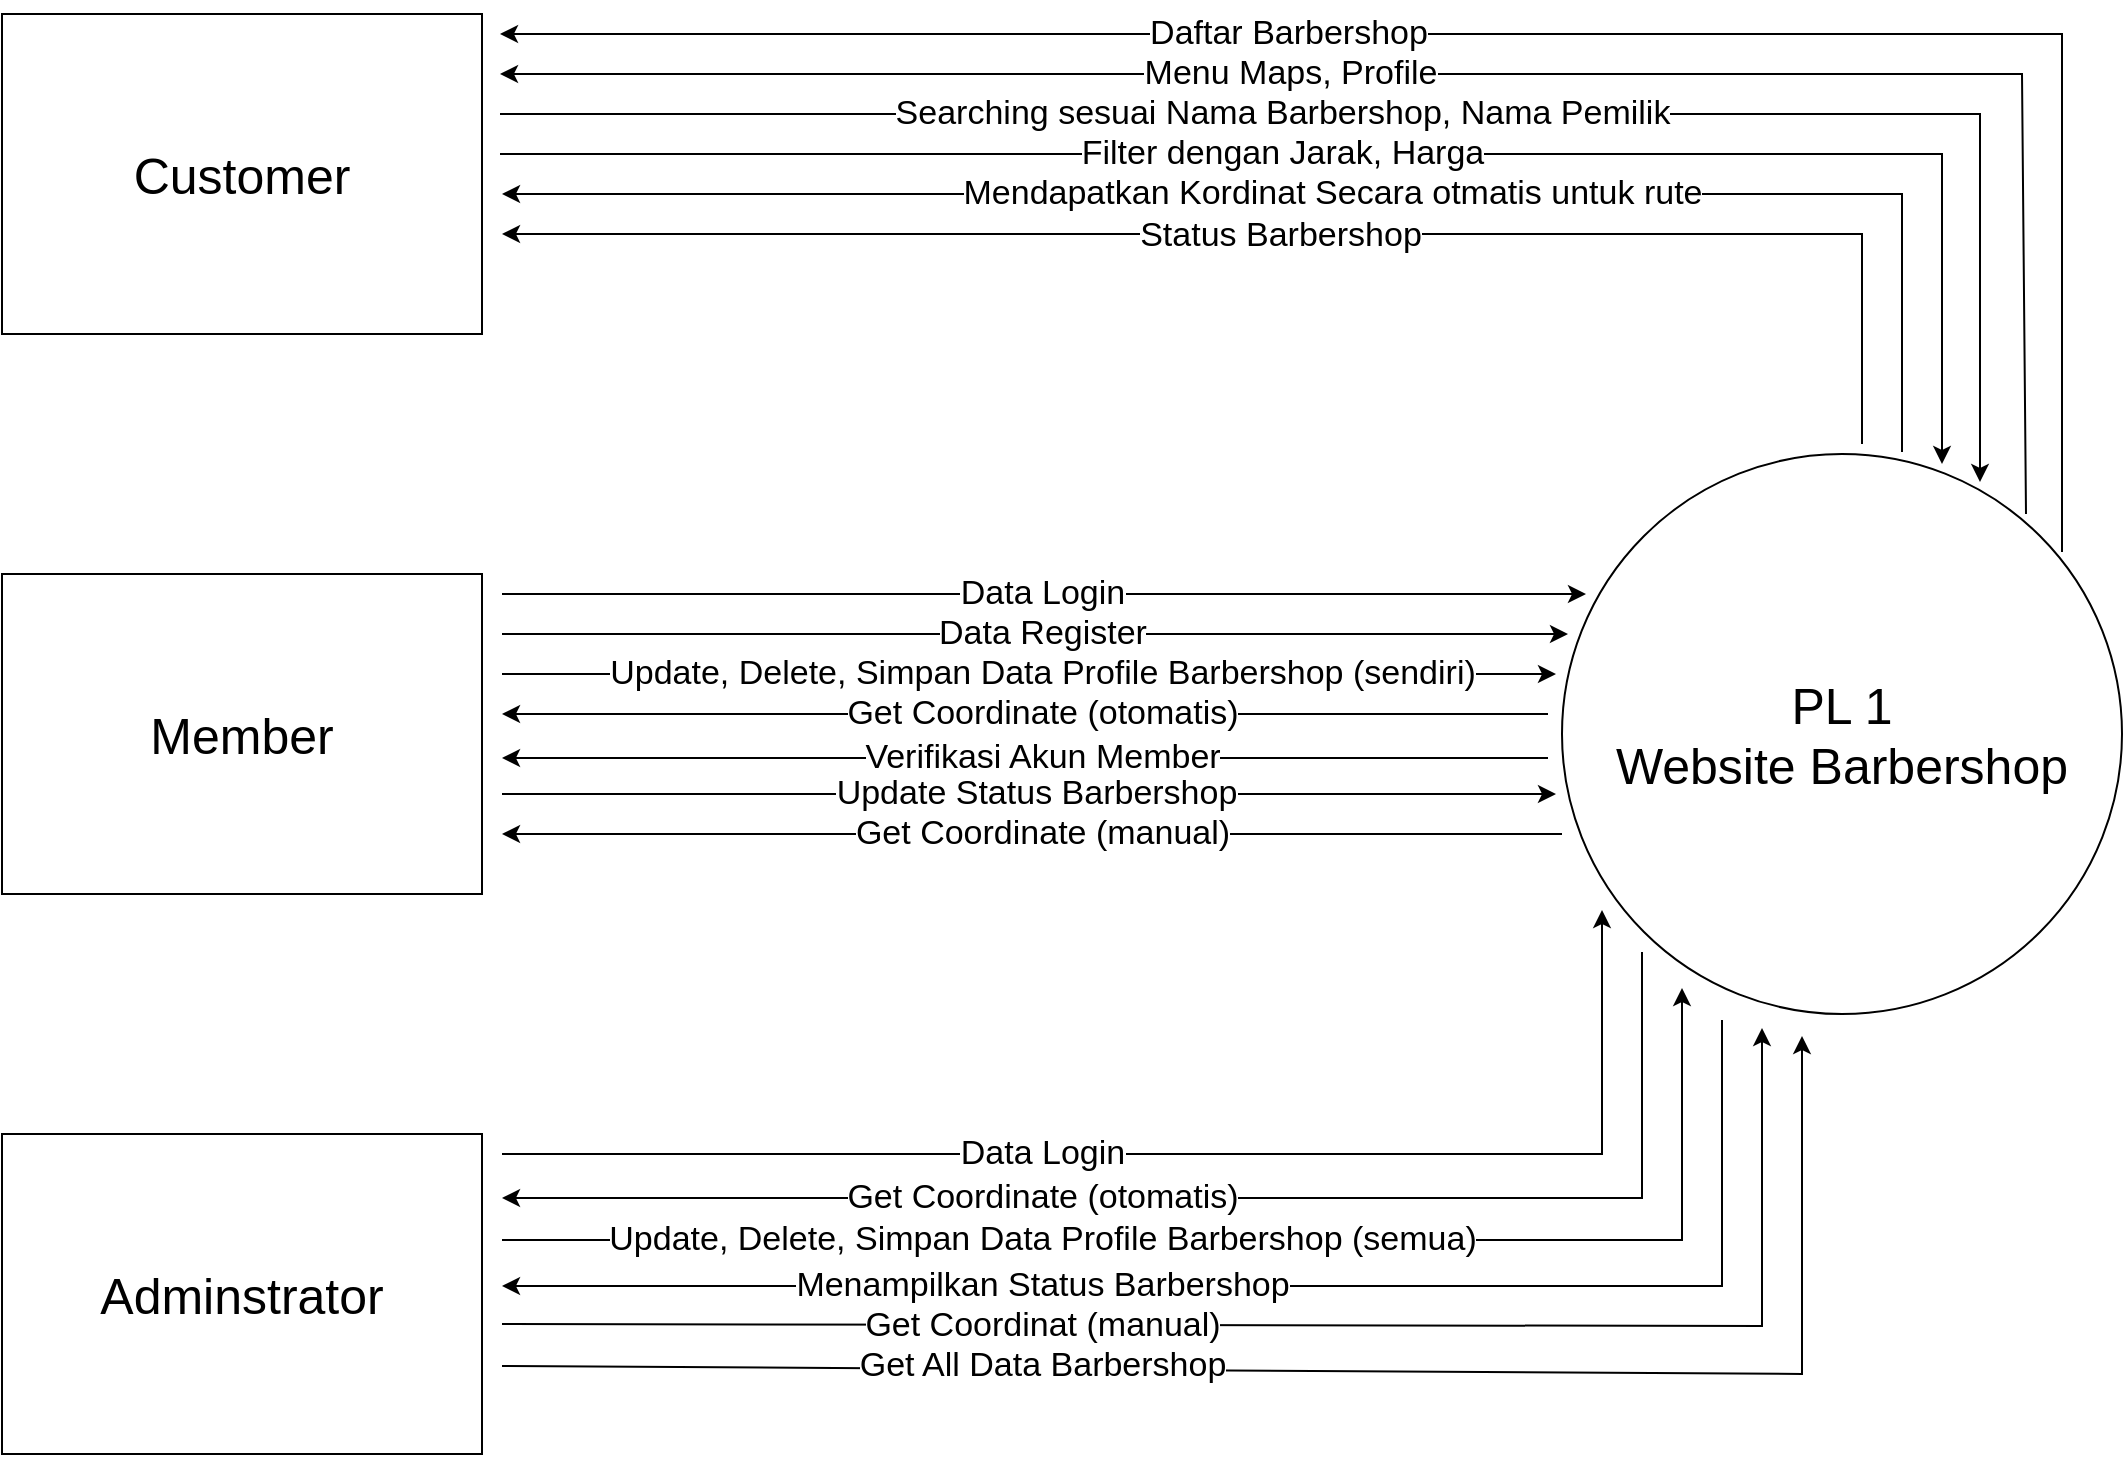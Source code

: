 <mxfile version="22.1.16" type="device" pages="2">
  <diagram name="diagram-konteks" id="ZvhC5bUY5GmquxSzHRo2">
    <mxGraphModel dx="1354" dy="806" grid="1" gridSize="10" guides="1" tooltips="1" connect="0" arrows="0" fold="1" page="1" pageScale="1" pageWidth="1169" pageHeight="827" math="0" shadow="0">
      <root>
        <mxCell id="0" />
        <mxCell id="1" parent="0" />
        <mxCell id="EaGccthOOIup-RVqcbqr-1" value="&lt;span style=&quot;font-size: 25px;&quot;&gt;Customer&lt;/span&gt;" style="rounded=0;whiteSpace=wrap;html=1;" parent="1" vertex="1">
          <mxGeometry x="40" y="40" width="240" height="160" as="geometry" />
        </mxCell>
        <mxCell id="EaGccthOOIup-RVqcbqr-2" value="&lt;font style=&quot;font-size: 25px;&quot;&gt;Adminstrator&lt;/font&gt;" style="rounded=0;whiteSpace=wrap;html=1;" parent="1" vertex="1">
          <mxGeometry x="40" y="600" width="240" height="160" as="geometry" />
        </mxCell>
        <mxCell id="EaGccthOOIup-RVqcbqr-3" value="&lt;font style=&quot;font-size: 25px;&quot;&gt;Member&lt;/font&gt;" style="rounded=0;whiteSpace=wrap;html=1;" parent="1" vertex="1">
          <mxGeometry x="40" y="320" width="240" height="160" as="geometry" />
        </mxCell>
        <mxCell id="EaGccthOOIup-RVqcbqr-4" value="&lt;font style=&quot;font-size: 25px;&quot;&gt;PL 1&lt;br&gt;Website Barbershop&lt;/font&gt;" style="ellipse;whiteSpace=wrap;html=1;aspect=fixed;" parent="1" vertex="1">
          <mxGeometry x="820" y="260" width="280" height="280" as="geometry" />
        </mxCell>
        <mxCell id="EaGccthOOIup-RVqcbqr-8" value="&lt;p style=&quot;line-height: 99%;&quot;&gt;&lt;font style=&quot;font-size: 17px;&quot;&gt;Daftar Barbershop&lt;/font&gt;&lt;/p&gt;" style="endArrow=classic;html=1;rounded=0;" parent="1" edge="1">
          <mxGeometry x="0.242" width="50" height="50" relative="1" as="geometry">
            <mxPoint x="1070" y="309" as="sourcePoint" />
            <mxPoint x="289" y="50" as="targetPoint" />
            <Array as="points">
              <mxPoint x="1070" y="50" />
            </Array>
            <mxPoint as="offset" />
          </mxGeometry>
        </mxCell>
        <mxCell id="EaGccthOOIup-RVqcbqr-10" value="&lt;font style=&quot;font-size: 17px;&quot;&gt;Menu Maps, Profile&lt;/font&gt;" style="endArrow=classic;html=1;rounded=0;" parent="1" edge="1">
          <mxGeometry x="0.198" width="50" height="50" relative="1" as="geometry">
            <mxPoint x="1052" y="290" as="sourcePoint" />
            <mxPoint x="289" y="70" as="targetPoint" />
            <Array as="points">
              <mxPoint x="1050" y="70" />
            </Array>
            <mxPoint x="1" as="offset" />
          </mxGeometry>
        </mxCell>
        <mxCell id="EaGccthOOIup-RVqcbqr-11" value="&lt;font style=&quot;font-size: 17px;&quot;&gt;Searching sesuai Nama Barbershop, Nama Pemilik&lt;/font&gt;" style="endArrow=classic;html=1;rounded=0;" parent="1" edge="1">
          <mxGeometry x="-0.154" width="50" height="50" relative="1" as="geometry">
            <mxPoint x="289" y="90" as="sourcePoint" />
            <mxPoint x="1029" y="274" as="targetPoint" />
            <Array as="points">
              <mxPoint x="1029" y="90" />
            </Array>
            <mxPoint as="offset" />
          </mxGeometry>
        </mxCell>
        <mxCell id="EaGccthOOIup-RVqcbqr-12" value="&lt;font style=&quot;font-size: 17px;&quot;&gt;Filter dengan Jarak, Harga&lt;/font&gt;" style="endArrow=classic;html=1;rounded=0;" parent="1" edge="1">
          <mxGeometry x="-0.107" width="50" height="50" relative="1" as="geometry">
            <mxPoint x="289" y="110" as="sourcePoint" />
            <mxPoint x="1010" y="265" as="targetPoint" />
            <Array as="points">
              <mxPoint x="1010" y="110" />
            </Array>
            <mxPoint as="offset" />
          </mxGeometry>
        </mxCell>
        <mxCell id="EaGccthOOIup-RVqcbqr-13" value="&lt;font style=&quot;font-size: 17px;&quot;&gt;Mendapatkan Kordinat Secara otmatis untuk rute&lt;/font&gt;" style="endArrow=classic;html=1;rounded=0;" parent="1" edge="1">
          <mxGeometry width="50" height="50" relative="1" as="geometry">
            <mxPoint x="990" y="259" as="sourcePoint" />
            <mxPoint x="290" y="130" as="targetPoint" />
            <Array as="points">
              <mxPoint x="990" y="130" />
            </Array>
          </mxGeometry>
        </mxCell>
        <mxCell id="EaGccthOOIup-RVqcbqr-14" value="" style="endArrow=classic;html=1;rounded=0;" parent="1" edge="1">
          <mxGeometry width="50" height="50" relative="1" as="geometry">
            <mxPoint x="970" y="255" as="sourcePoint" />
            <mxPoint x="290" y="150" as="targetPoint" />
            <Array as="points">
              <mxPoint x="970" y="150" />
            </Array>
          </mxGeometry>
        </mxCell>
        <mxCell id="EaGccthOOIup-RVqcbqr-15" value="&lt;font style=&quot;font-size: 17px;&quot;&gt;Status Barbershop&lt;/font&gt;" style="edgeLabel;html=1;align=center;verticalAlign=middle;resizable=0;points=[];" parent="EaGccthOOIup-RVqcbqr-14" vertex="1" connectable="0">
          <mxGeometry x="-0.135" y="1" relative="1" as="geometry">
            <mxPoint x="-57" as="offset" />
          </mxGeometry>
        </mxCell>
        <mxCell id="EaGccthOOIup-RVqcbqr-16" value="&lt;font style=&quot;font-size: 17px;&quot;&gt;Data Login&lt;/font&gt;" style="endArrow=classic;html=1;rounded=0;" parent="1" edge="1">
          <mxGeometry x="-0.004" width="50" height="50" relative="1" as="geometry">
            <mxPoint x="290" y="330" as="sourcePoint" />
            <mxPoint x="832" y="330" as="targetPoint" />
            <mxPoint as="offset" />
          </mxGeometry>
        </mxCell>
        <mxCell id="EaGccthOOIup-RVqcbqr-17" value="&lt;font style=&quot;font-size: 17px;&quot;&gt;Data Register&lt;br&gt;&lt;/font&gt;" style="endArrow=classic;html=1;rounded=0;" parent="1" edge="1">
          <mxGeometry x="0.013" width="50" height="50" relative="1" as="geometry">
            <mxPoint x="290" y="350" as="sourcePoint" />
            <mxPoint x="823" y="350" as="targetPoint" />
            <mxPoint as="offset" />
          </mxGeometry>
        </mxCell>
        <mxCell id="EaGccthOOIup-RVqcbqr-18" value="&lt;font style=&quot;font-size: 17px;&quot;&gt;Update, Delete, Simpan Data Profile Barbershop (sendiri)&lt;br&gt;&lt;/font&gt;" style="endArrow=classic;html=1;rounded=0;" parent="1" edge="1">
          <mxGeometry x="0.025" width="50" height="50" relative="1" as="geometry">
            <mxPoint x="290" y="370" as="sourcePoint" />
            <mxPoint x="817" y="370" as="targetPoint" />
            <mxPoint as="offset" />
          </mxGeometry>
        </mxCell>
        <mxCell id="EaGccthOOIup-RVqcbqr-19" value="&lt;font style=&quot;font-size: 17px;&quot;&gt;Get Coordinate (otomatis)&lt;br&gt;&lt;/font&gt;" style="endArrow=classic;html=1;rounded=0;" parent="1" edge="1">
          <mxGeometry x="-0.033" width="50" height="50" relative="1" as="geometry">
            <mxPoint x="813" y="390" as="sourcePoint" />
            <mxPoint x="290" y="390" as="targetPoint" />
            <mxPoint as="offset" />
          </mxGeometry>
        </mxCell>
        <mxCell id="EaGccthOOIup-RVqcbqr-20" value="&lt;font style=&quot;font-size: 17px;&quot;&gt;Verifikasi Akun Member&lt;br&gt;&lt;/font&gt;" style="endArrow=classic;html=1;rounded=0;" parent="1" edge="1">
          <mxGeometry x="-0.033" width="50" height="50" relative="1" as="geometry">
            <mxPoint x="813" y="412" as="sourcePoint" />
            <mxPoint x="290" y="412" as="targetPoint" />
            <mxPoint as="offset" />
          </mxGeometry>
        </mxCell>
        <mxCell id="EaGccthOOIup-RVqcbqr-21" value="&lt;font style=&quot;font-size: 17px;&quot;&gt;Update Status Barbershop&lt;br&gt;&lt;/font&gt;" style="endArrow=classic;html=1;rounded=0;" parent="1" edge="1">
          <mxGeometry x="0.013" width="50" height="50" relative="1" as="geometry">
            <mxPoint x="290" y="430" as="sourcePoint" />
            <mxPoint x="817" y="430" as="targetPoint" />
            <mxPoint as="offset" />
          </mxGeometry>
        </mxCell>
        <mxCell id="EaGccthOOIup-RVqcbqr-22" value="&lt;font style=&quot;font-size: 17px;&quot;&gt;Get Coordinate (manual)&lt;br&gt;&lt;/font&gt;" style="endArrow=classic;html=1;rounded=0;" parent="1" edge="1">
          <mxGeometry x="-0.019" width="50" height="50" relative="1" as="geometry">
            <mxPoint x="820" y="450" as="sourcePoint" />
            <mxPoint x="290" y="450" as="targetPoint" />
            <mxPoint as="offset" />
          </mxGeometry>
        </mxCell>
        <mxCell id="EaGccthOOIup-RVqcbqr-23" value="&lt;font style=&quot;font-size: 17px;&quot;&gt;Data Login&lt;/font&gt;" style="endArrow=classic;html=1;rounded=0;" parent="1" edge="1">
          <mxGeometry x="-0.196" width="50" height="50" relative="1" as="geometry">
            <mxPoint x="290" y="610" as="sourcePoint" />
            <mxPoint x="840" y="488" as="targetPoint" />
            <Array as="points">
              <mxPoint x="840" y="610" />
            </Array>
            <mxPoint as="offset" />
          </mxGeometry>
        </mxCell>
        <mxCell id="EaGccthOOIup-RVqcbqr-24" value="&lt;font style=&quot;font-size: 17px;&quot;&gt;Get Coordinate (otomatis)&lt;/font&gt;" style="endArrow=classic;html=1;rounded=0;" parent="1" edge="1">
          <mxGeometry x="0.221" width="50" height="50" relative="1" as="geometry">
            <mxPoint x="860" y="509" as="sourcePoint" />
            <mxPoint x="290" y="632" as="targetPoint" />
            <Array as="points">
              <mxPoint x="860" y="632" />
            </Array>
            <mxPoint as="offset" />
          </mxGeometry>
        </mxCell>
        <mxCell id="EaGccthOOIup-RVqcbqr-26" value="&lt;font style=&quot;font-size: 17px;&quot;&gt;Update, Delete, Simpan Data Profile Barbershop (semua)&lt;/font&gt;" style="endArrow=classic;html=1;rounded=0;" parent="1" edge="1">
          <mxGeometry x="-0.246" width="50" height="50" relative="1" as="geometry">
            <mxPoint x="290" y="653" as="sourcePoint" />
            <mxPoint x="880" y="527" as="targetPoint" />
            <Array as="points">
              <mxPoint x="880" y="653" />
            </Array>
            <mxPoint as="offset" />
          </mxGeometry>
        </mxCell>
        <mxCell id="EaGccthOOIup-RVqcbqr-27" value="&lt;span style=&quot;font-size: 17px;&quot;&gt;Menampilkan Status Barbershop&lt;/span&gt;" style="endArrow=classic;html=1;rounded=0;" parent="1" edge="1">
          <mxGeometry x="0.273" width="50" height="50" relative="1" as="geometry">
            <mxPoint x="900" y="543" as="sourcePoint" />
            <mxPoint x="290" y="676" as="targetPoint" />
            <Array as="points">
              <mxPoint x="900" y="676" />
            </Array>
            <mxPoint as="offset" />
          </mxGeometry>
        </mxCell>
        <mxCell id="EaGccthOOIup-RVqcbqr-28" value="&lt;span style=&quot;font-size: 17px;&quot;&gt;Get Coordinat (manual)&lt;/span&gt;" style="endArrow=classic;html=1;rounded=0;" parent="1" edge="1">
          <mxGeometry x="-0.307" y="-1" width="50" height="50" relative="1" as="geometry">
            <mxPoint x="290" y="695" as="sourcePoint" />
            <mxPoint x="920" y="547" as="targetPoint" />
            <Array as="points">
              <mxPoint x="920" y="696" />
            </Array>
            <mxPoint as="offset" />
          </mxGeometry>
        </mxCell>
        <mxCell id="EaGccthOOIup-RVqcbqr-29" value="&lt;span style=&quot;font-size: 17px;&quot;&gt;Get All Data Barbershop&lt;/span&gt;" style="endArrow=classic;html=1;rounded=0;" parent="1" edge="1">
          <mxGeometry x="-0.341" y="2" width="50" height="50" relative="1" as="geometry">
            <mxPoint x="290" y="716" as="sourcePoint" />
            <mxPoint x="940" y="551" as="targetPoint" />
            <Array as="points">
              <mxPoint x="940" y="720" />
            </Array>
            <mxPoint as="offset" />
          </mxGeometry>
        </mxCell>
      </root>
    </mxGraphModel>
  </diagram>
  <diagram id="Ay5giMf_viV_El1pViL3" name="dfd-level-1">
    <mxGraphModel dx="1019" dy="600" grid="1" gridSize="10" guides="1" tooltips="1" connect="1" arrows="1" fold="1" page="1" pageScale="1" pageWidth="1169" pageHeight="827" background="none" math="0" shadow="1">
      <root>
        <mxCell id="0" />
        <mxCell id="1" parent="0" />
        <mxCell id="UJM_pKJfpo_PdD-BYVN4-1" value="&lt;font style=&quot;font-size: 17px;&quot;&gt;Customer&lt;/font&gt;" style="rounded=0;whiteSpace=wrap;html=1;" vertex="1" parent="1">
          <mxGeometry x="10" y="10" width="120" height="60" as="geometry" />
        </mxCell>
        <mxCell id="UObUZFRlMd2OKCVMvAsR-4" value="1.1&lt;br&gt;Pengecekan Lokasi" style="ellipse;whiteSpace=wrap;html=1;aspect=fixed;" vertex="1" parent="1">
          <mxGeometry x="260" y="150" width="120" height="120" as="geometry" />
        </mxCell>
        <mxCell id="UObUZFRlMd2OKCVMvAsR-7" value="" style="group" vertex="1" connectable="0" parent="1">
          <mxGeometry x="470" y="190" width="100" height="40" as="geometry" />
        </mxCell>
        <mxCell id="UObUZFRlMd2OKCVMvAsR-5" value="" style="shape=link;html=1;rounded=0;width=52.353;" edge="1" parent="UObUZFRlMd2OKCVMvAsR-7">
          <mxGeometry width="100" relative="1" as="geometry">
            <mxPoint y="20" as="sourcePoint" />
            <mxPoint x="100" y="20" as="targetPoint" />
          </mxGeometry>
        </mxCell>
        <mxCell id="UObUZFRlMd2OKCVMvAsR-6" value="Data Profile&lt;br&gt;Barbershop" style="text;html=1;align=center;verticalAlign=middle;resizable=0;points=[];autosize=1;strokeColor=none;fillColor=none;" vertex="1" parent="UObUZFRlMd2OKCVMvAsR-7">
          <mxGeometry width="90" height="40" as="geometry" />
        </mxCell>
        <mxCell id="UObUZFRlMd2OKCVMvAsR-8" value="1.2&lt;br&gt;Mencari data dengan Nama Barbershop / Nama Pemilik" style="ellipse;whiteSpace=wrap;html=1;aspect=fixed;" vertex="1" parent="1">
          <mxGeometry x="290" y="420" width="120" height="120" as="geometry" />
        </mxCell>
        <mxCell id="UObUZFRlMd2OKCVMvAsR-9" value="1.3&lt;br&gt;Mengfilter dataBarbershop dengan Jarak atau Harga" style="ellipse;whiteSpace=wrap;html=1;aspect=fixed;" vertex="1" parent="1">
          <mxGeometry x="160" y="310" width="120" height="120" as="geometry" />
        </mxCell>
        <mxCell id="UObUZFRlMd2OKCVMvAsR-11" value="Get Coordinate saat ini(otomatis)" style="endArrow=classic;html=1;rounded=0;" edge="1" parent="1">
          <mxGeometry x="-0.278" width="50" height="50" relative="1" as="geometry">
            <mxPoint x="250" y="210" as="sourcePoint" />
            <mxPoint x="20" y="80" as="targetPoint" />
            <Array as="points">
              <mxPoint x="20" y="210" />
            </Array>
            <mxPoint x="-1" as="offset" />
          </mxGeometry>
        </mxCell>
        <mxCell id="UObUZFRlMd2OKCVMvAsR-14" value="Mendapatkan Data" style="endArrow=classic;html=1;rounded=0;" edge="1" parent="1">
          <mxGeometry x="0.306" width="50" height="50" relative="1" as="geometry">
            <mxPoint x="480" y="170" as="sourcePoint" />
            <mxPoint x="140" y="20" as="targetPoint" />
            <Array as="points">
              <mxPoint x="480" y="20" />
            </Array>
            <mxPoint as="offset" />
          </mxGeometry>
        </mxCell>
      </root>
    </mxGraphModel>
  </diagram>
</mxfile>
